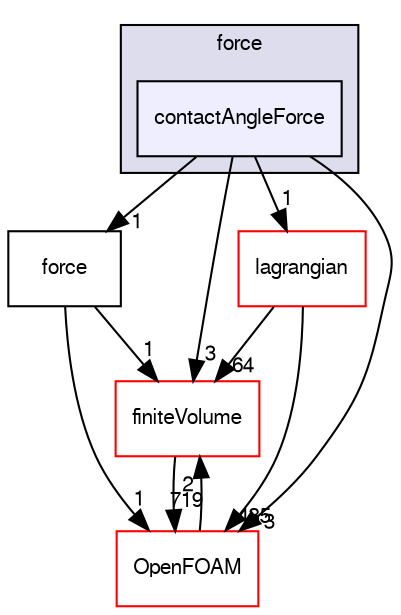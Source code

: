 digraph "src/regionModels/surfaceFilmModels/submodels/kinematic/force/contactAngleForce" {
  bgcolor=transparent;
  compound=true
  node [ fontsize="10", fontname="FreeSans"];
  edge [ labelfontsize="10", labelfontname="FreeSans"];
  subgraph clusterdir_6e1c174345a149ebf9cf672121689ca3 {
    graph [ bgcolor="#ddddee", pencolor="black", label="force" fontname="FreeSans", fontsize="10", URL="dir_6e1c174345a149ebf9cf672121689ca3.html"]
  dir_d0f2c05edeace717390482113fa89308 [shape=box, label="contactAngleForce", style="filled", fillcolor="#eeeeff", pencolor="black", URL="dir_d0f2c05edeace717390482113fa89308.html"];
  }
  dir_9bd15774b555cf7259a6fa18f99fe99b [shape=box label="finiteVolume" color="red" URL="dir_9bd15774b555cf7259a6fa18f99fe99b.html"];
  dir_77cda1e1704280caa9b7cf24183bc44b [shape=box label="force" URL="dir_77cda1e1704280caa9b7cf24183bc44b.html"];
  dir_c5473ff19b20e6ec4dfe5c310b3778a8 [shape=box label="OpenFOAM" color="red" URL="dir_c5473ff19b20e6ec4dfe5c310b3778a8.html"];
  dir_f8c25efc4b6f6a8502a42d5af7554d23 [shape=box label="lagrangian" color="red" URL="dir_f8c25efc4b6f6a8502a42d5af7554d23.html"];
  dir_9bd15774b555cf7259a6fa18f99fe99b->dir_c5473ff19b20e6ec4dfe5c310b3778a8 [headlabel="719", labeldistance=1.5 headhref="dir_000727_001706.html"];
  dir_77cda1e1704280caa9b7cf24183bc44b->dir_9bd15774b555cf7259a6fa18f99fe99b [headlabel="1", labeldistance=1.5 headhref="dir_002371_000727.html"];
  dir_77cda1e1704280caa9b7cf24183bc44b->dir_c5473ff19b20e6ec4dfe5c310b3778a8 [headlabel="1", labeldistance=1.5 headhref="dir_002371_001706.html"];
  dir_d0f2c05edeace717390482113fa89308->dir_9bd15774b555cf7259a6fa18f99fe99b [headlabel="3", labeldistance=1.5 headhref="dir_002370_000727.html"];
  dir_d0f2c05edeace717390482113fa89308->dir_77cda1e1704280caa9b7cf24183bc44b [headlabel="1", labeldistance=1.5 headhref="dir_002370_002371.html"];
  dir_d0f2c05edeace717390482113fa89308->dir_c5473ff19b20e6ec4dfe5c310b3778a8 [headlabel="3", labeldistance=1.5 headhref="dir_002370_001706.html"];
  dir_d0f2c05edeace717390482113fa89308->dir_f8c25efc4b6f6a8502a42d5af7554d23 [headlabel="1", labeldistance=1.5 headhref="dir_002370_001178.html"];
  dir_c5473ff19b20e6ec4dfe5c310b3778a8->dir_9bd15774b555cf7259a6fa18f99fe99b [headlabel="2", labeldistance=1.5 headhref="dir_001706_000727.html"];
  dir_f8c25efc4b6f6a8502a42d5af7554d23->dir_9bd15774b555cf7259a6fa18f99fe99b [headlabel="64", labeldistance=1.5 headhref="dir_001178_000727.html"];
  dir_f8c25efc4b6f6a8502a42d5af7554d23->dir_c5473ff19b20e6ec4dfe5c310b3778a8 [headlabel="435", labeldistance=1.5 headhref="dir_001178_001706.html"];
}
